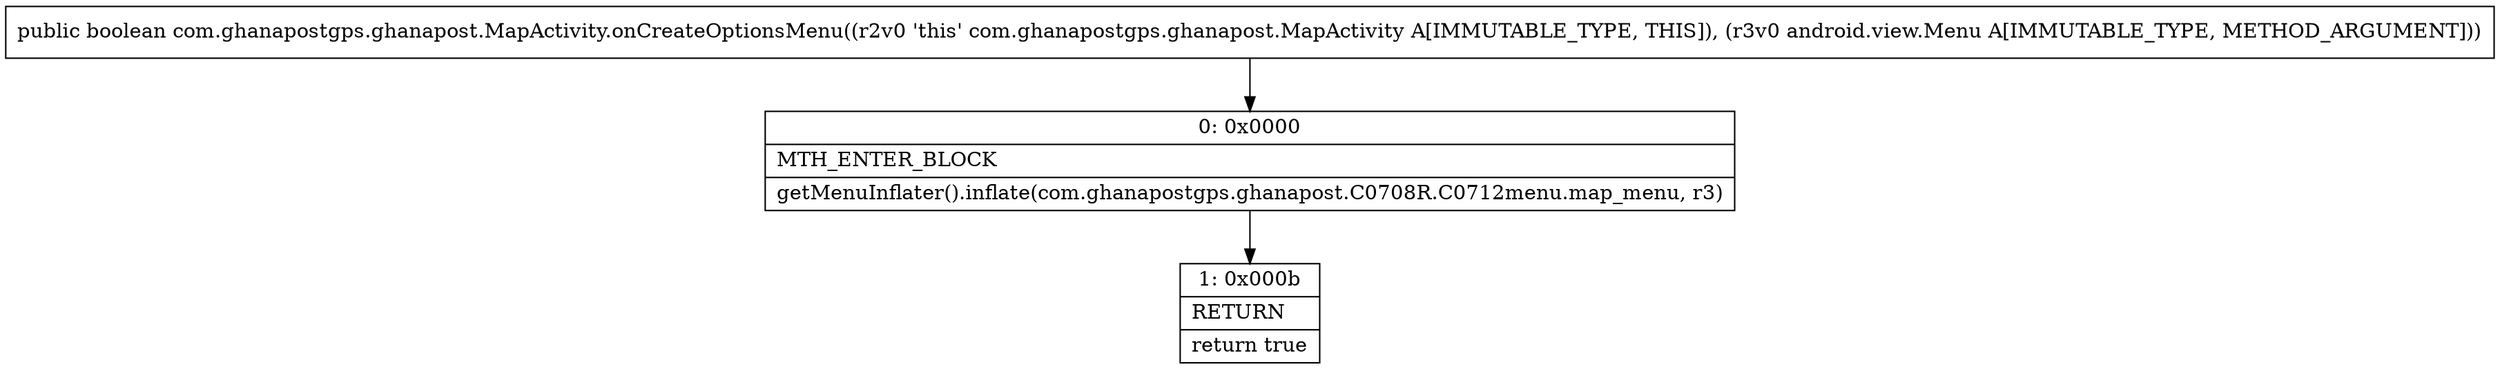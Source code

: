 digraph "CFG forcom.ghanapostgps.ghanapost.MapActivity.onCreateOptionsMenu(Landroid\/view\/Menu;)Z" {
Node_0 [shape=record,label="{0\:\ 0x0000|MTH_ENTER_BLOCK\l|getMenuInflater().inflate(com.ghanapostgps.ghanapost.C0708R.C0712menu.map_menu, r3)\l}"];
Node_1 [shape=record,label="{1\:\ 0x000b|RETURN\l|return true\l}"];
MethodNode[shape=record,label="{public boolean com.ghanapostgps.ghanapost.MapActivity.onCreateOptionsMenu((r2v0 'this' com.ghanapostgps.ghanapost.MapActivity A[IMMUTABLE_TYPE, THIS]), (r3v0 android.view.Menu A[IMMUTABLE_TYPE, METHOD_ARGUMENT])) }"];
MethodNode -> Node_0;
Node_0 -> Node_1;
}

